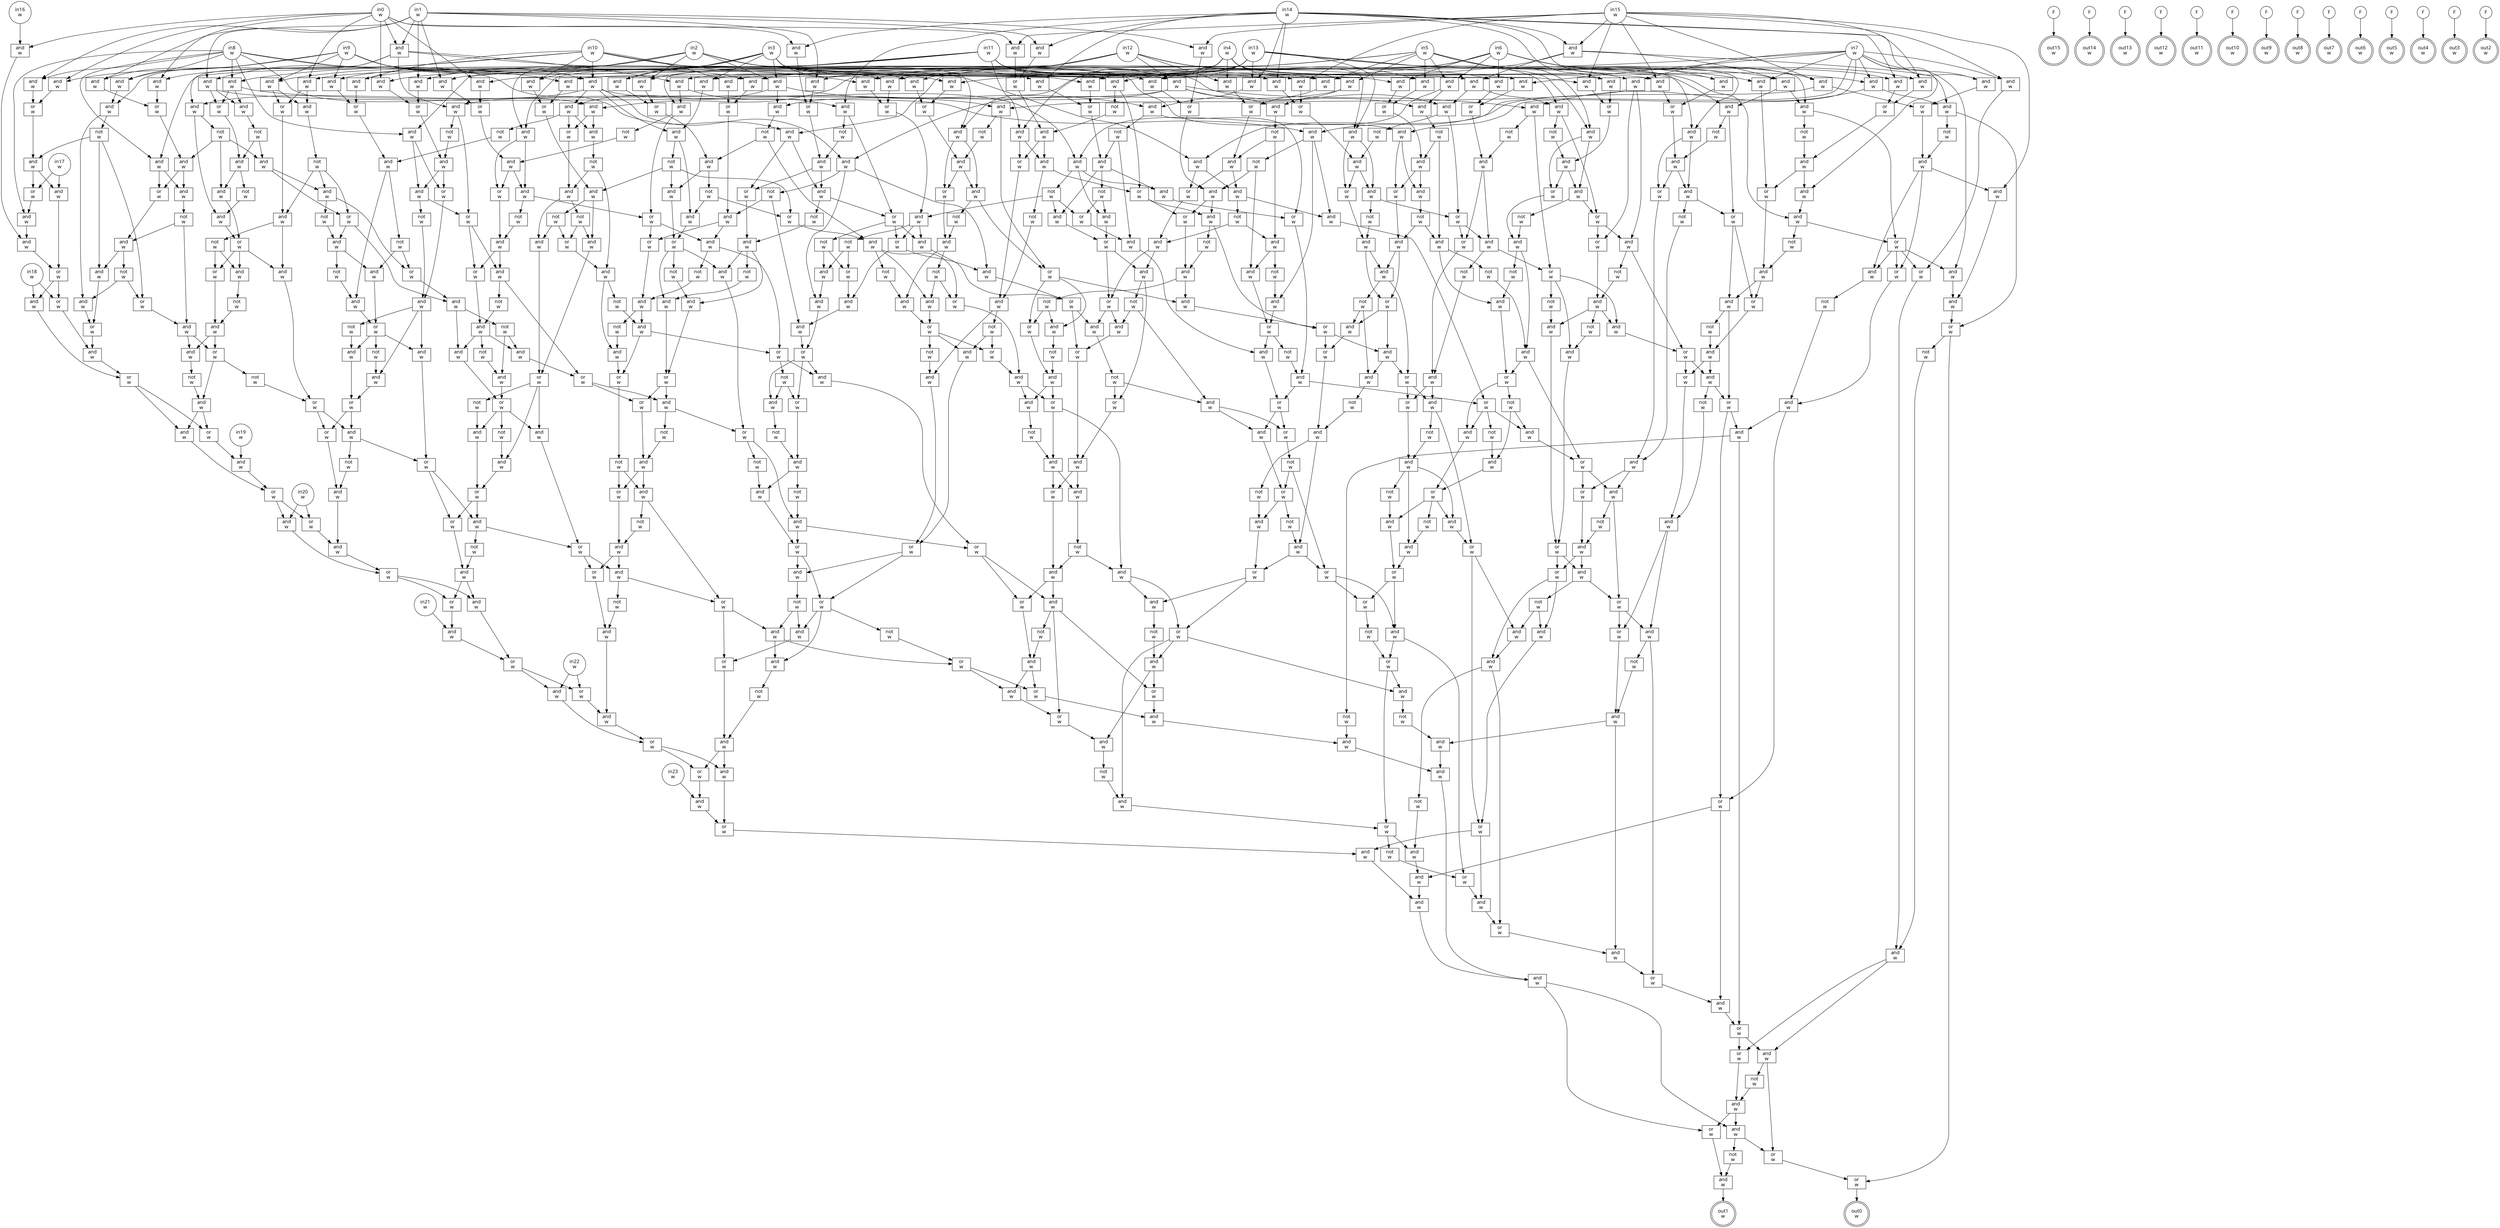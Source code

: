 digraph circuit{
	node [style = filled, fillcolor = white,shape=rect, fontname=geneva]
	g0 [label="in0\nw",shape=circle,fillcolor=white]
	g1 [label="in1\nw",shape=circle,fillcolor=white]
	g2 [label="in2\nw",shape=circle,fillcolor=white]
	g3 [label="in3\nw",shape=circle,fillcolor=white]
	g4 [label="in4\nw",shape=circle,fillcolor=white]
	g5 [label="in5\nw",shape=circle,fillcolor=white]
	g6 [label="in6\nw",shape=circle,fillcolor=white]
	g7 [label="in7\nw",shape=circle,fillcolor=white]
	g8 [label="in8\nw",shape=circle,fillcolor=white]
	g9 [label="in9\nw",shape=circle,fillcolor=white]
	g10 [label="in10\nw",shape=circle,fillcolor=white]
	g11 [label="in11\nw",shape=circle,fillcolor=white]
	g12 [label="in12\nw",shape=circle,fillcolor=white]
	g13 [label="in13\nw",shape=circle,fillcolor=white]
	g14 [label="in14\nw",shape=circle,fillcolor=white]
	g15 [label="in15\nw",shape=circle,fillcolor=white]
	g16 [label="in16\nw",shape=circle,fillcolor=white]
	g17 [label="in17\nw",shape=circle,fillcolor=white]
	g18 [label="in18\nw",shape=circle,fillcolor=white]
	g19 [label="in19\nw",shape=circle,fillcolor=white]
	g20 [label="in20\nw",shape=circle,fillcolor=white]
	g21 [label="in21\nw",shape=circle,fillcolor=white]
	g22 [label="in22\nw",shape=circle,fillcolor=white]
	g23 [label="in23\nw",shape=circle,fillcolor=white]
	g24 [label="F",shape=circle,fillcolor=white]
	g25 [label="F",shape=circle,fillcolor=white]
	g26 [label="F",shape=circle,fillcolor=white]
	g27 [label="F",shape=circle,fillcolor=white]
	g28 [label="F",shape=circle,fillcolor=white]
	g29 [label="F",shape=circle,fillcolor=white]
	g30 [label="F",shape=circle,fillcolor=white]
	g31 [label="F",shape=circle,fillcolor=white]
	g32 [label="F",shape=circle,fillcolor=white]
	g33 [label="F",shape=circle,fillcolor=white]
	g34 [label="F",shape=circle,fillcolor=white]
	g35 [label="F",shape=circle,fillcolor=white]
	g36 [label="F",shape=circle,fillcolor=white]
	g37 [label="F",shape=circle,fillcolor=white]
	g38 [label="and\nw",fillcolor=white]
	g39 [label="and\nw",fillcolor=white]
	g40 [label="and\nw",fillcolor=white]
	g41 [label="and\nw",fillcolor=white]
	g42 [label="and\nw",fillcolor=white]
	g43 [label="and\nw",fillcolor=white]
	g44 [label="and\nw",fillcolor=white]
	g45 [label="and\nw",fillcolor=white]
	g46 [label="and\nw",fillcolor=white]
	g47 [label="and\nw",fillcolor=white]
	g48 [label="and\nw",fillcolor=white]
	g49 [label="and\nw",fillcolor=white]
	g50 [label="and\nw",fillcolor=white]
	g51 [label="and\nw",fillcolor=white]
	g52 [label="and\nw",fillcolor=white]
	g53 [label="not\nw",fillcolor=white]
	g54 [label="and\nw",fillcolor=white]
	g55 [label="not\nw",fillcolor=white]
	g56 [label="and\nw",fillcolor=white]
	g57 [label="or\nw",fillcolor=white]
	g58 [label="and\nw",fillcolor=white]
	g59 [label="and\nw",fillcolor=white]
	g60 [label="and\nw",fillcolor=white]
	g61 [label="and\nw",fillcolor=white]
	g62 [label="and\nw",fillcolor=white]
	g63 [label="or\nw",fillcolor=white]
	g64 [label="and\nw",fillcolor=white]
	g65 [label="and\nw",fillcolor=white]
	g66 [label="and\nw",fillcolor=white]
	g67 [label="and\nw",fillcolor=white]
	g68 [label="and\nw",fillcolor=white]
	g69 [label="and\nw",fillcolor=white]
	g70 [label="and\nw",fillcolor=white]
	g71 [label="or\nw",fillcolor=white]
	g72 [label="and\nw",fillcolor=white]
	g73 [label="and\nw",fillcolor=white]
	g74 [label="not\nw",fillcolor=white]
	g75 [label="and\nw",fillcolor=white]
	g76 [label="and\nw",fillcolor=white]
	g77 [label="and\nw",fillcolor=white]
	g78 [label="or\nw",fillcolor=white]
	g79 [label="and\nw",fillcolor=white]
	g80 [label="not\nw",fillcolor=white]
	g81 [label="or\nw",fillcolor=white]
	g82 [label="and\nw",fillcolor=white]
	g83 [label="or\nw",fillcolor=white]
	g84 [label="and\nw",fillcolor=white]
	g85 [label="and\nw",fillcolor=white]
	g86 [label="or\nw",fillcolor=white]
	g87 [label="not\nw",fillcolor=white]
	g88 [label="and\nw",fillcolor=white]
	g89 [label="not\nw",fillcolor=white]
	g90 [label="or\nw",fillcolor=white]
	g91 [label="and\nw",fillcolor=white]
	g92 [label="and\nw",fillcolor=white]
	g93 [label="and\nw",fillcolor=white]
	g94 [label="and\nw",fillcolor=white]
	g95 [label="not\nw",fillcolor=white]
	g96 [label="and\nw",fillcolor=white]
	g97 [label="not\nw",fillcolor=white]
	g98 [label="and\nw",fillcolor=white]
	g99 [label="or\nw",fillcolor=white]
	g100 [label="and\nw",fillcolor=white]
	g101 [label="and\nw",fillcolor=white]
	g102 [label="not\nw",fillcolor=white]
	g103 [label="and\nw",fillcolor=white]
	g104 [label="not\nw",fillcolor=white]
	g105 [label="or\nw",fillcolor=white]
	g106 [label="and\nw",fillcolor=white]
	g107 [label="and\nw",fillcolor=white]
	g108 [label="and\nw",fillcolor=white]
	g109 [label="or\nw",fillcolor=white]
	g110 [label="and\nw",fillcolor=white]
	g111 [label="not\nw",fillcolor=white]
	g112 [label="and\nw",fillcolor=white]
	g113 [label="and\nw",fillcolor=white]
	g114 [label="and\nw",fillcolor=white]
	g115 [label="and\nw",fillcolor=white]
	g116 [label="and\nw",fillcolor=white]
	g117 [label="not\nw",fillcolor=white]
	g118 [label="and\nw",fillcolor=white]
	g119 [label="or\nw",fillcolor=white]
	g120 [label="and\nw",fillcolor=white]
	g121 [label="and\nw",fillcolor=white]
	g122 [label="or\nw",fillcolor=white]
	g123 [label="and\nw",fillcolor=white]
	g124 [label="not\nw",fillcolor=white]
	g125 [label="or\nw",fillcolor=white]
	g126 [label="and\nw",fillcolor=white]
	g127 [label="not\nw",fillcolor=white]
	g128 [label="or\nw",fillcolor=white]
	g129 [label="and\nw",fillcolor=white]
	g130 [label="and\nw",fillcolor=white]
	g131 [label="or\nw",fillcolor=white]
	g132 [label="and\nw",fillcolor=white]
	g133 [label="and\nw",fillcolor=white]
	g134 [label="not\nw",fillcolor=white]
	g135 [label="and\nw",fillcolor=white]
	g136 [label="and\nw",fillcolor=white]
	g137 [label="not\nw",fillcolor=white]
	g138 [label="or\nw",fillcolor=white]
	g139 [label="and\nw",fillcolor=white]
	g140 [label="and\nw",fillcolor=white]
	g141 [label="not\nw",fillcolor=white]
	g142 [label="and\nw",fillcolor=white]
	g143 [label="not\nw",fillcolor=white]
	g144 [label="and\nw",fillcolor=white]
	g145 [label="and\nw",fillcolor=white]
	g146 [label="or\nw",fillcolor=white]
	g147 [label="and\nw",fillcolor=white]
	g148 [label="and\nw",fillcolor=white]
	g149 [label="and\nw",fillcolor=white]
	g150 [label="and\nw",fillcolor=white]
	g151 [label="and\nw",fillcolor=white]
	g152 [label="not\nw",fillcolor=white]
	g153 [label="and\nw",fillcolor=white]
	g154 [label="or\nw",fillcolor=white]
	g155 [label="and\nw",fillcolor=white]
	g156 [label="and\nw",fillcolor=white]
	g157 [label="or\nw",fillcolor=white]
	g158 [label="and\nw",fillcolor=white]
	g159 [label="not\nw",fillcolor=white]
	g160 [label="or\nw",fillcolor=white]
	g161 [label="and\nw",fillcolor=white]
	g162 [label="not\nw",fillcolor=white]
	g163 [label="not\nw",fillcolor=white]
	g164 [label="or\nw",fillcolor=white]
	g165 [label="and\nw",fillcolor=white]
	g166 [label="and\nw",fillcolor=white]
	g167 [label="not\nw",fillcolor=white]
	g168 [label="and\nw",fillcolor=white]
	g169 [label="or\nw",fillcolor=white]
	g170 [label="not\nw",fillcolor=white]
	g171 [label="and\nw",fillcolor=white]
	g172 [label="and\nw",fillcolor=white]
	g173 [label="and\nw",fillcolor=white]
	g174 [label="or\nw",fillcolor=white]
	g175 [label="and\nw",fillcolor=white]
	g176 [label="and\nw",fillcolor=white]
	g177 [label="not\nw",fillcolor=white]
	g178 [label="and\nw",fillcolor=white]
	g179 [label="and\nw",fillcolor=white]
	g180 [label="and\nw",fillcolor=white]
	g181 [label="and\nw",fillcolor=white]
	g182 [label="not\nw",fillcolor=white]
	g183 [label="and\nw",fillcolor=white]
	g184 [label="or\nw",fillcolor=white]
	g185 [label="and\nw",fillcolor=white]
	g186 [label="not\nw",fillcolor=white]
	g187 [label="and\nw",fillcolor=white]
	g188 [label="and\nw",fillcolor=white]
	g189 [label="not\nw",fillcolor=white]
	g190 [label="and\nw",fillcolor=white]
	g191 [label="or\nw",fillcolor=white]
	g192 [label="and\nw",fillcolor=white]
	g193 [label="and\nw",fillcolor=white]
	g194 [label="or\nw",fillcolor=white]
	g195 [label="and\nw",fillcolor=white]
	g196 [label="or\nw",fillcolor=white]
	g197 [label="and\nw",fillcolor=white]
	g198 [label="or\nw",fillcolor=white]
	g199 [label="and\nw",fillcolor=white]
	g200 [label="or\nw",fillcolor=white]
	g201 [label="and\nw",fillcolor=white]
	g202 [label="not\nw",fillcolor=white]
	g203 [label="or\nw",fillcolor=white]
	g204 [label="not\nw",fillcolor=white]
	g205 [label="or\nw",fillcolor=white]
	g206 [label="and\nw",fillcolor=white]
	g207 [label="and\nw",fillcolor=white]
	g208 [label="not\nw",fillcolor=white]
	g209 [label="and\nw",fillcolor=white]
	g210 [label="or\nw",fillcolor=white]
	g211 [label="not\nw",fillcolor=white]
	g212 [label="or\nw",fillcolor=white]
	g213 [label="and\nw",fillcolor=white]
	g214 [label="not\nw",fillcolor=white]
	g215 [label="or\nw",fillcolor=white]
	g216 [label="and\nw",fillcolor=white]
	g217 [label="or\nw",fillcolor=white]
	g218 [label="and\nw",fillcolor=white]
	g219 [label="not\nw",fillcolor=white]
	g220 [label="and\nw",fillcolor=white]
	g221 [label="and\nw",fillcolor=white]
	g222 [label="or\nw",fillcolor=white]
	g223 [label="and\nw",fillcolor=white]
	g224 [label="and\nw",fillcolor=white]
	g225 [label="not\nw",fillcolor=white]
	g226 [label="and\nw",fillcolor=white]
	g227 [label="and\nw",fillcolor=white]
	g228 [label="or\nw",fillcolor=white]
	g229 [label="and\nw",fillcolor=white]
	g230 [label="not\nw",fillcolor=white]
	g231 [label="and\nw",fillcolor=white]
	g232 [label="or\nw",fillcolor=white]
	g233 [label="and\nw",fillcolor=white]
	g234 [label="not\nw",fillcolor=white]
	g235 [label="or\nw",fillcolor=white]
	g236 [label="and\nw",fillcolor=white]
	g237 [label="or\nw",fillcolor=white]
	g238 [label="and\nw",fillcolor=white]
	g239 [label="and\nw",fillcolor=white]
	g240 [label="not\nw",fillcolor=white]
	g241 [label="and\nw",fillcolor=white]
	g242 [label="and\nw",fillcolor=white]
	g243 [label="not\nw",fillcolor=white]
	g244 [label="or\nw",fillcolor=white]
	g245 [label="and\nw",fillcolor=white]
	g246 [label="and\nw",fillcolor=white]
	g247 [label="not\nw",fillcolor=white]
	g248 [label="or\nw",fillcolor=white]
	g249 [label="and\nw",fillcolor=white]
	g250 [label="not\nw",fillcolor=white]
	g251 [label="and\nw",fillcolor=white]
	g252 [label="or\nw",fillcolor=white]
	g253 [label="not\nw",fillcolor=white]
	g254 [label="not\nw",fillcolor=white]
	g255 [label="and\nw",fillcolor=white]
	g256 [label="and\nw",fillcolor=white]
	g257 [label="or\nw",fillcolor=white]
	g258 [label="not\nw",fillcolor=white]
	g259 [label="or\nw",fillcolor=white]
	g260 [label="and\nw",fillcolor=white]
	g261 [label="not\nw",fillcolor=white]
	g262 [label="and\nw",fillcolor=white]
	g263 [label="or\nw",fillcolor=white]
	g264 [label="and\nw",fillcolor=white]
	g265 [label="and\nw",fillcolor=white]
	g266 [label="not\nw",fillcolor=white]
	g267 [label="or\nw",fillcolor=white]
	g268 [label="and\nw",fillcolor=white]
	g269 [label="and\nw",fillcolor=white]
	g270 [label="or\nw",fillcolor=white]
	g271 [label="not\nw",fillcolor=white]
	g272 [label="and\nw",fillcolor=white]
	g273 [label="or\nw",fillcolor=white]
	g274 [label="not\nw",fillcolor=white]
	g275 [label="and\nw",fillcolor=white]
	g276 [label="or\nw",fillcolor=white]
	g277 [label="not\nw",fillcolor=white]
	g278 [label="and\nw",fillcolor=white]
	g279 [label="and\nw",fillcolor=white]
	g280 [label="or\nw",fillcolor=white]
	g281 [label="and\nw",fillcolor=white]
	g282 [label="not\nw",fillcolor=white]
	g283 [label="and\nw",fillcolor=white]
	g284 [label="and\nw",fillcolor=white]
	g285 [label="and\nw",fillcolor=white]
	g286 [label="and\nw",fillcolor=white]
	g287 [label="and\nw",fillcolor=white]
	g288 [label="and\nw",fillcolor=white]
	g289 [label="not\nw",fillcolor=white]
	g290 [label="and\nw",fillcolor=white]
	g291 [label="or\nw",fillcolor=white]
	g292 [label="and\nw",fillcolor=white]
	g293 [label="not\nw",fillcolor=white]
	g294 [label="and\nw",fillcolor=white]
	g295 [label="or\nw",fillcolor=white]
	g296 [label="and\nw",fillcolor=white]
	g297 [label="or\nw",fillcolor=white]
	g298 [label="or\nw",fillcolor=white]
	g299 [label="and\nw",fillcolor=white]
	g300 [label="not\nw",fillcolor=white]
	g301 [label="and\nw",fillcolor=white]
	g302 [label="and\nw",fillcolor=white]
	g303 [label="or\nw",fillcolor=white]
	g304 [label="and\nw",fillcolor=white]
	g305 [label="not\nw",fillcolor=white]
	g306 [label="or\nw",fillcolor=white]
	g307 [label="and\nw",fillcolor=white]
	g308 [label="not\nw",fillcolor=white]
	g309 [label="or\nw",fillcolor=white]
	g310 [label="and\nw",fillcolor=white]
	g311 [label="and\nw",fillcolor=white]
	g312 [label="not\nw",fillcolor=white]
	g313 [label="and\nw",fillcolor=white]
	g314 [label="or\nw",fillcolor=white]
	g315 [label="not\nw",fillcolor=white]
	g316 [label="or\nw",fillcolor=white]
	g317 [label="and\nw",fillcolor=white]
	g318 [label="not\nw",fillcolor=white]
	g319 [label="or\nw",fillcolor=white]
	g320 [label="and\nw",fillcolor=white]
	g321 [label="not\nw",fillcolor=white]
	g322 [label="and\nw",fillcolor=white]
	g323 [label="and\nw",fillcolor=white]
	g324 [label="and\nw",fillcolor=white]
	g325 [label="or\nw",fillcolor=white]
	g326 [label="and\nw",fillcolor=white]
	g327 [label="and\nw",fillcolor=white]
	g328 [label="and\nw",fillcolor=white]
	g329 [label="and\nw",fillcolor=white]
	g330 [label="and\nw",fillcolor=white]
	g331 [label="and\nw",fillcolor=white]
	g332 [label="and\nw",fillcolor=white]
	g333 [label="and\nw",fillcolor=white]
	g334 [label="not\nw",fillcolor=white]
	g335 [label="and\nw",fillcolor=white]
	g336 [label="not\nw",fillcolor=white]
	g337 [label="and\nw",fillcolor=white]
	g338 [label="not\nw",fillcolor=white]
	g339 [label="and\nw",fillcolor=white]
	g340 [label="not\nw",fillcolor=white]
	g341 [label="and\nw",fillcolor=white]
	g342 [label="and\nw",fillcolor=white]
	g343 [label="not\nw",fillcolor=white]
	g344 [label="and\nw",fillcolor=white]
	g345 [label="and\nw",fillcolor=white]
	g346 [label="or\nw",fillcolor=white]
	g347 [label="and\nw",fillcolor=white]
	g348 [label="not\nw",fillcolor=white]
	g349 [label="and\nw",fillcolor=white]
	g350 [label="or\nw",fillcolor=white]
	g351 [label="and\nw",fillcolor=white]
	g352 [label="and\nw",fillcolor=white]
	g353 [label="or\nw",fillcolor=white]
	g354 [label="or\nw",fillcolor=white]
	g355 [label="and\nw",fillcolor=white]
	g356 [label="and\nw",fillcolor=white]
	g357 [label="or\nw",fillcolor=white]
	g358 [label="and\nw",fillcolor=white]
	g359 [label="not\nw",fillcolor=white]
	g360 [label="or\nw",fillcolor=white]
	g361 [label="and\nw",fillcolor=white]
	g362 [label="or\nw",fillcolor=white]
	g363 [label="not\nw",fillcolor=white]
	g364 [label="and\nw",fillcolor=white]
	g365 [label="or\nw",fillcolor=white]
	g366 [label="not\nw",fillcolor=white]
	g367 [label="or\nw",fillcolor=white]
	g368 [label="and\nw",fillcolor=white]
	g369 [label="not\nw",fillcolor=white]
	g370 [label="and\nw",fillcolor=white]
	g371 [label="and\nw",fillcolor=white]
	g372 [label="or\nw",fillcolor=white]
	g373 [label="and\nw",fillcolor=white]
	g374 [label="and\nw",fillcolor=white]
	g375 [label="or\nw",fillcolor=white]
	g376 [label="not\nw",fillcolor=white]
	g377 [label="or\nw",fillcolor=white]
	g378 [label="and\nw",fillcolor=white]
	g379 [label="and\nw",fillcolor=white]
	g380 [label="and\nw",fillcolor=white]
	g381 [label="not\nw",fillcolor=white]
	g382 [label="and\nw",fillcolor=white]
	g383 [label="or\nw",fillcolor=white]
	g384 [label="and\nw",fillcolor=white]
	g385 [label="or\nw",fillcolor=white]
	g386 [label="and\nw",fillcolor=white]
	g387 [label="and\nw",fillcolor=white]
	g388 [label="or\nw",fillcolor=white]
	g389 [label="and\nw",fillcolor=white]
	g390 [label="not\nw",fillcolor=white]
	g391 [label="or\nw",fillcolor=white]
	g392 [label="and\nw",fillcolor=white]
	g393 [label="and\nw",fillcolor=white]
	g394 [label="or\nw",fillcolor=white]
	g395 [label="and\nw",fillcolor=white]
	g396 [label="and\nw",fillcolor=white]
	g397 [label="not\nw",fillcolor=white]
	g398 [label="or\nw",fillcolor=white]
	g399 [label="and\nw",fillcolor=white]
	g400 [label="not\nw",fillcolor=white]
	g401 [label="or\nw",fillcolor=white]
	g402 [label="and\nw",fillcolor=white]
	g403 [label="and\nw",fillcolor=white]
	g404 [label="and\nw",fillcolor=white]
	g405 [label="or\nw",fillcolor=white]
	g406 [label="or\nw",fillcolor=white]
	g407 [label="and\nw",fillcolor=white]
	g408 [label="and\nw",fillcolor=white]
	g409 [label="not\nw",fillcolor=white]
	g410 [label="not\nw",fillcolor=white]
	g411 [label="and\nw",fillcolor=white]
	g412 [label="or\nw",fillcolor=white]
	g413 [label="or\nw",fillcolor=white]
	g414 [label="and\nw",fillcolor=white]
	g415 [label="and\nw",fillcolor=white]
	g416 [label="or\nw",fillcolor=white]
	g417 [label="or\nw",fillcolor=white]
	g418 [label="not\nw",fillcolor=white]
	g419 [label="and\nw",fillcolor=white]
	g420 [label="or\nw",fillcolor=white]
	g421 [label="not\nw",fillcolor=white]
	g422 [label="and\nw",fillcolor=white]
	g423 [label="or\nw",fillcolor=white]
	g424 [label="not\nw",fillcolor=white]
	g425 [label="or\nw",fillcolor=white]
	g426 [label="and\nw",fillcolor=white]
	g427 [label="not\nw",fillcolor=white]
	g428 [label="and\nw",fillcolor=white]
	g429 [label="not\nw",fillcolor=white]
	g430 [label="or\nw",fillcolor=white]
	g431 [label="and\nw",fillcolor=white]
	g432 [label="and\nw",fillcolor=white]
	g433 [label="not\nw",fillcolor=white]
	g434 [label="or\nw",fillcolor=white]
	g435 [label="and\nw",fillcolor=white]
	g436 [label="or\nw",fillcolor=white]
	g437 [label="and\nw",fillcolor=white]
	g438 [label="not\nw",fillcolor=white]
	g439 [label="and\nw",fillcolor=white]
	g440 [label="and\nw",fillcolor=white]
	g441 [label="not\nw",fillcolor=white]
	g442 [label="and\nw",fillcolor=white]
	g443 [label="or\nw",fillcolor=white]
	g444 [label="and\nw",fillcolor=white]
	g445 [label="not\nw",fillcolor=white]
	g446 [label="and\nw",fillcolor=white]
	g447 [label="and\nw",fillcolor=white]
	g448 [label="not\nw",fillcolor=white]
	g449 [label="and\nw",fillcolor=white]
	g450 [label="or\nw",fillcolor=white]
	g451 [label="and\nw",fillcolor=white]
	g452 [label="and\nw",fillcolor=white]
	g453 [label="or\nw",fillcolor=white]
	g454 [label="and\nw",fillcolor=white]
	g455 [label="or\nw",fillcolor=white]
	g456 [label="and\nw",fillcolor=white]
	g457 [label="and\nw",fillcolor=white]
	g458 [label="or\nw",fillcolor=white]
	g459 [label="and\nw",fillcolor=white]
	g460 [label="not\nw",fillcolor=white]
	g461 [label="or\nw",fillcolor=white]
	g462 [label="and\nw",fillcolor=white]
	g463 [label="and\nw",fillcolor=white]
	g464 [label="or\nw",fillcolor=white]
	g465 [label="and\nw",fillcolor=white]
	g466 [label="not\nw",fillcolor=white]
	g467 [label="or\nw",fillcolor=white]
	g468 [label="and\nw",fillcolor=white]
	g469 [label="not\nw",fillcolor=white]
	g470 [label="and\nw",fillcolor=white]
	g471 [label="not\nw",fillcolor=white]
	g472 [label="not\nw",fillcolor=white]
	g473 [label="and\nw",fillcolor=white]
	g474 [label="or\nw",fillcolor=white]
	g475 [label="not\nw",fillcolor=white]
	g476 [label="not\nw",fillcolor=white]
	g477 [label="or\nw",fillcolor=white]
	g478 [label="and\nw",fillcolor=white]
	g479 [label="and\nw",fillcolor=white]
	g480 [label="or\nw",fillcolor=white]
	g481 [label="and\nw",fillcolor=white]
	g482 [label="and\nw",fillcolor=white]
	g483 [label="or\nw",fillcolor=white]
	g484 [label="and\nw",fillcolor=white]
	g485 [label="not\nw",fillcolor=white]
	g486 [label="or\nw",fillcolor=white]
	g487 [label="and\nw",fillcolor=white]
	g488 [label="not\nw",fillcolor=white]
	g489 [label="not\nw",fillcolor=white]
	g490 [label="or\nw",fillcolor=white]
	g491 [label="and\nw",fillcolor=white]
	g492 [label="not\nw",fillcolor=white]
	g493 [label="and\nw",fillcolor=white]
	g494 [label="and\nw",fillcolor=white]
	g495 [label="not\nw",fillcolor=white]
	g496 [label="and\nw",fillcolor=white]
	g497 [label="or\nw",fillcolor=white]
	g498 [label="not\nw",fillcolor=white]
	g499 [label="or\nw",fillcolor=white]
	g500 [label="and\nw",fillcolor=white]
	g501 [label="and\nw",fillcolor=white]
	g502 [label="not\nw",fillcolor=white]
	g503 [label="and\nw",fillcolor=white]
	g504 [label="or\nw",fillcolor=white]
	g505 [label="and\nw",fillcolor=white]
	g506 [label="or\nw",fillcolor=white]
	g507 [label="and\nw",fillcolor=white]
	g508 [label="or\nw",fillcolor=white]
	g509 [label="and\nw",fillcolor=white]
	g510 [label="or\nw",fillcolor=white]
	g511 [label="not\nw",fillcolor=white]
	g512 [label="or\nw",fillcolor=white]
	g513 [label="and\nw",fillcolor=white]
	g514 [label="not\nw",fillcolor=white]
	g515 [label="and\nw",fillcolor=white]
	g516 [label="or\nw",fillcolor=white]
	g517 [label="or\nw",fillcolor=white]
	g518 [label="not\nw",fillcolor=white]
	g519 [label="and\nw",fillcolor=white]
	g520 [label="not\nw",fillcolor=white]
	g521 [label="and\nw",fillcolor=white]
	g522 [label="not\nw",fillcolor=white]
	g523 [label="or\nw",fillcolor=white]
	g524 [label="and\nw",fillcolor=white]
	g525 [label="and\nw",fillcolor=white]
	g526 [label="not\nw",fillcolor=white]
	g527 [label="or\nw",fillcolor=white]
	g528 [label="and\nw",fillcolor=white]
	g529 [label="and\nw",fillcolor=white]
	g530 [label="or\nw",fillcolor=white]
	g531 [label="and\nw",fillcolor=white]
	g532 [label="and\nw",fillcolor=white]
	g533 [label="not\nw",fillcolor=white]
	g534 [label="and\nw",fillcolor=white]
	g535 [label="or\nw",fillcolor=white]
	g536 [label="and\nw",fillcolor=white]
	g537 [label="and\nw",fillcolor=white]
	g538 [label="not\nw",fillcolor=white]
	g539 [label="and\nw",fillcolor=white]
	g540 [label="or\nw",fillcolor=white]
	g541 [label="and\nw",fillcolor=white]
	g542 [label="and\nw",fillcolor=white]
	g543 [label="not\nw",fillcolor=white]
	g544 [label="and\nw",fillcolor=white]
	g545 [label="or\nw",fillcolor=white]
	g546 [label="or\nw",fillcolor=white]
	g547 [label="and\nw",fillcolor=white]
	g548 [label="and\nw",fillcolor=white]
	g549 [label="not\nw",fillcolor=white]
	g550 [label="or\nw",fillcolor=white]
	g551 [label="and\nw",fillcolor=white]
	g552 [label="not\nw",fillcolor=white]
	g553 [label="and\nw",fillcolor=white]
	g554 [label="and\nw",fillcolor=white]
	g555 [label="or\nw",fillcolor=white]
	g556 [label="and\nw",fillcolor=white]
	g557 [label="and\nw",fillcolor=white]
	g558 [label="not\nw",fillcolor=white]
	g559 [label="or\nw",fillcolor=white]
	g560 [label="and\nw",fillcolor=white]
	g561 [label="and\nw",fillcolor=white]
	g562 [label="not\nw",fillcolor=white]
	g563 [label="or\nw",fillcolor=white]
	g564 [label="and\nw",fillcolor=white]
	g565 [label="or\nw",fillcolor=white]
	g566 [label="not\nw",fillcolor=white]
	g567 [label="or\nw",fillcolor=white]
	g568 [label="and\nw",fillcolor=white]
	g569 [label="or\nw",fillcolor=white]
	g570 [label="and\nw",fillcolor=white]
	g571 [label="or\nw",fillcolor=white]
	g572 [label="and\nw",fillcolor=white]
	g573 [label="or\nw",fillcolor=white]
	g574 [label="and\nw",fillcolor=white]
	g575 [label="or\nw",fillcolor=white]
	g576 [label="or\nw",fillcolor=white]
	g577 [label="and\nw",fillcolor=white]
	g578 [label="and\nw",fillcolor=white]
	g579 [label="and\nw",fillcolor=white]
	g580 [label="and\nw",fillcolor=white]
	g581 [label="or\nw",fillcolor=white]
	g582 [label="and\nw",fillcolor=white]
	g583 [label="not\nw",fillcolor=white]
	g584 [label="and\nw",fillcolor=white]
	g585 [label="or\nw",fillcolor=white]
	g586 [label="and\nw",fillcolor=white]
	g587 [label="and\nw",fillcolor=white]
	g588 [label="not\nw",fillcolor=white]
	g589 [label="or\nw",fillcolor=white]
	g590 [label="and\nw",fillcolor=white]
	g591 [label="or\nw",fillcolor=white]
	g592 [label="and\nw",fillcolor=white]
	g593 [label="or\nw",fillcolor=white]
	g594 [label="and\nw",fillcolor=white]
	g595 [label="or\nw",fillcolor=white]
	g596 [label="and\nw",fillcolor=white]
	g597 [label="not\nw",fillcolor=white]
	g598 [label="or\nw",fillcolor=white]
	g599 [label="and\nw",fillcolor=white]
	g600 [label="and\nw",fillcolor=white]
	g601 [label="not\nw",fillcolor=white]
	g602 [label="or\nw",fillcolor=white]
	g603 [label="and\nw",fillcolor=white]
	g604 [label="not\nw",fillcolor=white]
	g605 [label="or\nw",fillcolor=white]
	g606 [label="and\nw",fillcolor=white]
	g607 [label="not\nw",fillcolor=white]
	g608 [label="or\nw",fillcolor=white]
	g609 [label="and\nw",fillcolor=white]
	g610 [label="not\nw",fillcolor=white]
	g611 [label="or\nw",fillcolor=white]
	g612 [label="and\nw",fillcolor=white]
	g613 [label="and\nw",fillcolor=white]
	g614 [label="not\nw",fillcolor=white]
	g615 [label="and\nw",fillcolor=white]
	g616 [label="and\nw",fillcolor=white]
	g617 [label="or\nw",fillcolor=white]
	g618 [label="and\nw",fillcolor=white]
	g619 [label="and\nw",fillcolor=white]
	g620 [label="or\nw",fillcolor=white]
	g621 [label="and\nw",fillcolor=white]
	g622 [label="or\nw",fillcolor=white]
	g623 [label="and\nw",fillcolor=white]
	g624 [label="and\nw",fillcolor=white]
	g625 [label="and\nw",fillcolor=white]
	g626 [label="or\nw",fillcolor=white]
	g627 [label="or\nw",fillcolor=white]
	g628 [label="and\nw",fillcolor=white]
	g629 [label="and\nw",fillcolor=white]
	g630 [label="or\nw",fillcolor=white]
	g631 [label="or\nw",fillcolor=white]
	g632 [label="and\nw",fillcolor=white]
	g633 [label="and\nw",fillcolor=white]
	g634 [label="or\nw",fillcolor=white]
	g635 [label="or\nw",fillcolor=white]
	g636 [label="and\nw",fillcolor=white]
	g637 [label="and\nw",fillcolor=white]
	g638 [label="or\nw",fillcolor=white]
	g639 [label="or\nw",fillcolor=white]
	g640 [label="and\nw",fillcolor=white]
	g641 [label="and\nw",fillcolor=white]
	g642 [label="or\nw",fillcolor=white]
	g643 [label="or\nw",fillcolor=white]
	g644 [label="and\nw",fillcolor=white]
	g645 [label="and\nw",fillcolor=white]
	g646 [label="or\nw",fillcolor=white]
	g647 [label="or\nw",fillcolor=white]
	g648 [label="and\nw",fillcolor=white]
	g649 [label="and\nw",fillcolor=white]
	g650 [label="or\nw",fillcolor=white]
	g651 [label="and\nw",fillcolor=white]
	g652 [label="and\nw",fillcolor=white]
	g653 [label="and\nw",fillcolor=white]
	g654 [label="or\nw",fillcolor=white]
	g655 [label="and\nw",fillcolor=white]
	g656 [label="or\nw",fillcolor=white]
	g657 [label="or\nw",fillcolor=white]
	g658 [label="not\nw",fillcolor=white]
	g659 [label="and\nw",fillcolor=white]
	g660 [label="out0\nw",shape=doublecircle,fillcolor=white]
	g661 [label="out1\nw",shape=doublecircle,fillcolor=white]
	g662 [label="out2\nw",shape=doublecircle,fillcolor=white]
	g663 [label="out3\nw",shape=doublecircle,fillcolor=white]
	g664 [label="out4\nw",shape=doublecircle,fillcolor=white]
	g665 [label="out5\nw",shape=doublecircle,fillcolor=white]
	g666 [label="out6\nw",shape=doublecircle,fillcolor=white]
	g667 [label="out7\nw",shape=doublecircle,fillcolor=white]
	g668 [label="out8\nw",shape=doublecircle,fillcolor=white]
	g669 [label="out9\nw",shape=doublecircle,fillcolor=white]
	g670 [label="out10\nw",shape=doublecircle,fillcolor=white]
	g671 [label="out11\nw",shape=doublecircle,fillcolor=white]
	g672 [label="out12\nw",shape=doublecircle,fillcolor=white]
	g673 [label="out13\nw",shape=doublecircle,fillcolor=white]
	g674 [label="out14\nw",shape=doublecircle,fillcolor=white]
	g675 [label="out15\nw",shape=doublecircle,fillcolor=white]
	edge [fontname=Geneva,fontcolor=forestgreen]
	g0->g331
	g0->g349
	g0->g384
	g0->g454
	g0->g479
	g0->g493
	g0->g554
	g0->g618
	g0->g619
	g1->g285
	g1->g322
	g1->g323
	g1->g324
	g1->g327
	g1->g328
	g1->g329
	g1->g330
	g1->g331
	g2->g188
	g2->g190
	g2->g221
	g2->g223
	g2->g255
	g2->g262
	g2->g278
	g2->g279
	g2->g283
	g2->g284
	g3->g150
	g3->g153
	g3->g171
	g3->g172
	g3->g173
	g3->g175
	g3->g179
	g3->g180
	g3->g183
	g3->g187
	g3->g223
	g4->g114
	g4->g115
	g4->g116
	g4->g118
	g4->g130
	g4->g132
	g4->g144
	g4->g145
	g4->g148
	g4->g149
	g4->g151
	g4->g180
	g5->g69
	g5->g70
	g5->g72
	g5->g92
	g5->g93
	g5->g98
	g5->g107
	g5->g108
	g5->g112
	g5->g113
	g5->g132
	g6->g51
	g6->g56
	g6->g59
	g6->g60
	g6->g61
	g6->g62
	g6->g66
	g6->g67
	g6->g68
	g6->g73
	g6->g93
	g7->g43
	g7->g44
	g7->g45
	g7->g46
	g7->g47
	g7->g48
	g7->g49
	g7->g50
	g7->g51
	g7->g76
	g7->g84
	g8->g42
	g8->g48
	g8->g67
	g8->g113
	g8->g149
	g8->g175
	g8->g284
	g8->g330
	g8->g623
	g9->g41
	g9->g42
	g9->g47
	g9->g66
	g9->g112
	g9->g148
	g9->g187
	g9->g283
	g9->g329
	g9->g619
	g10->g41
	g10->g46
	g10->g68
	g10->g108
	g10->g145
	g10->g183
	g10->g279
	g10->g285
	g10->g554
	g11->g40
	g11->g44
	g11->g61
	g11->g107
	g11->g144
	g11->g179
	g11->g278
	g11->g328
	g11->g493
	g12->g40
	g12->g43
	g12->g56
	g12->g98
	g12->g130
	g12->g173
	g12->g262
	g12->g327
	g12->g335
	g12->g479
	g13->g39
	g13->g45
	g13->g60
	g13->g69
	g13->g77
	g13->g115
	g13->g172
	g13->g255
	g13->g322
	g13->g332
	g13->g454
	g14->g38
	g14->g39
	g14->g49
	g14->g59
	g14->g92
	g14->g114
	g14->g171
	g14->g221
	g14->g323
	g14->g333
	g14->g349
	g15->g38
	g15->g50
	g15->g62
	g15->g65
	g15->g70
	g15->g118
	g15->g153
	g15->g190
	g15->g324
	g15->g384
	g16->g618
	g17->g622
	g17->g625
	g18->g627
	g18->g629
	g19->g632
	g20->g635
	g20->g637
	g21->g640
	g22->g643
	g22->g645
	g23->g648
	g24->g675
	g25->g674
	g26->g673
	g27->g672
	g28->g671
	g29->g670
	g30->g669
	g31->g668
	g32->g667
	g33->g666
	g34->g665
	g35->g664
	g36->g663
	g37->g662
	g38->g54
	g38->g72
	g38->g150
	g38->g337
	g39->g224
	g40->g52
	g40->g94
	g40->g133
	g40->g239
	g40->g339
	g41->g96
	g41->g142
	g41->g181
	g41->g241
	g41->g341
	g42->g347
	g43->g158
	g43->g160
	g43->g176
	g44->g57
	g45->g90
	g46->g101
	g46->g105
	g47->g136
	g47->g138
	g48->g174
	g49->g63
	g50->g83
	g51->g52
	g51->g54
	g52->g53
	g52->g196
	g53->g58
	g54->g55
	g54->g86
	g55->g64
	g56->g57
	g57->g58
	g58->g195
	g58->g212
	g59->g71
	g60->g121
	g60->g128
	g61->g99
	g62->g63
	g62->g286
	g63->g64
	g64->g65
	g64->g79
	g64->g81
	g65->g85
	g66->g109
	g67->g352
	g67->g377
	g68->g325
	g69->g156
	g69->g164
	g70->g71
	g71->g75
	g72->g73
	g72->g116
	g73->g74
	g73->g78
	g74->g75
	g75->g76
	g75->g90
	g76->g77
	g77->g78
	g77->g89
	g78->g79
	g78->g81
	g78->g83
	g78->g84
	g79->g80
	g80->g82
	g81->g82
	g82->g201
	g82->g203
	g83->g88
	g84->g85
	g85->g86
	g86->g87
	g86->g657
	g87->g88
	g88->g596
	g88->g598
	g89->g91
	g90->g91
	g91->g123
	g91->g125
	g92->g119
	g93->g94
	g93->g96
	g94->g95
	g95->g100
	g95->g103
	g96->g97
	g96->g227
	g96->g231
	g97->g110
	g97->g229
	g97->g237
	g98->g99
	g99->g100
	g100->g101
	g100->g105
	g101->g102
	g102->g103
	g102->g106
	g103->g104
	g103->g168
	g104->g166
	g105->g106
	g106->g217
	g106->g218
	g107->g131
	g108->g109
	g109->g110
	g110->g111
	g110->g354
	g110->g356
	g111->g370
	g111->g372
	g112->g146
	g113->g242
	g113->g244
	g114->g154
	g115->g193
	g115->g215
	g116->g117
	g116->g122
	g117->g120
	g118->g119
	g119->g120
	g120->g121
	g120->g128
	g121->g122
	g121->g127
	g122->g123
	g122->g125
	g123->g124
	g123->g200
	g124->g126
	g125->g126
	g126->g199
	g126->g205
	g127->g129
	g128->g129
	g129->g298
	g129->g299
	g130->g131
	g131->g135
	g132->g133
	g132->g142
	g133->g134
	g134->g135
	g134->g140
	g135->g136
	g135->g138
	g136->g137
	g136->g288
	g137->g139
	g137->g140
	g138->g139
	g139->g233
	g139->g235
	g140->g141
	g140->g290
	g141->g287
	g142->g143
	g142->g355
	g142->g371
	g143->g147
	g143->g374
	g144->g387
	g144->g430
	g145->g146
	g146->g147
	g147->g459
	g147->g461
	g148->g184
	g149->g482
	g149->g490
	g150->g151
	g150->g188
	g151->g152
	g151->g157
	g152->g155
	g153->g154
	g154->g155
	g155->g156
	g155->g164
	g156->g157
	g156->g163
	g157->g158
	g157->g160
	g158->g159
	g158->g198
	g159->g161
	g160->g161
	g161->g162
	g161->g197
	g161->g209
	g162->g207
	g163->g165
	g164->g165
	g165->g166
	g165->g167
	g166->g169
	g166->g297
	g167->g168
	g168->g169
	g169->g170
	g169->g311
	g170->g296
	g170->g313
	g171->g191
	g172->g222
	g173->g174
	g174->g178
	g175->g176
	g175->g317
	g175->g319
	g176->g177
	g176->g257
	g177->g178
	g178->g256
	g178->g259
	g179->g263
	g180->g181
	g181->g182
	g181->g275
	g182->g185
	g182->g265
	g182->g267
	g183->g184
	g184->g185
	g185->g186
	g185->g251
	g186->g246
	g186->g248
	g187->g280
	g188->g189
	g188->g194
	g189->g192
	g190->g191
	g191->g192
	g192->g193
	g192->g215
	g193->g194
	g193->g214
	g194->g195
	g194->g212
	g195->g196
	g195->g211
	g196->g197
	g196->g207
	g196->g208
	g197->g198
	g198->g199
	g198->g205
	g199->g200
	g199->g204
	g200->g201
	g200->g203
	g201->g202
	g201->g595
	g202->g578
	g203->g587
	g203->g594
	g204->g206
	g205->g206
	g206->g304
	g206->g306
	g207->g210
	g208->g209
	g209->g210
	g210->g302
	g210->g309
	g211->g213
	g212->g213
	g213->g399
	g213->g401
	g214->g216
	g215->g216
	g216->g217
	g216->g218
	g217->g220
	g217->g395
	g218->g219
	g218->g398
	g219->g220
	g219->g396
	g220->g413
	g221->g222
	g222->g226
	g223->g224
	g223->g239
	g223->g241
	g224->g225
	g224->g228
	g225->g226
	g225->g238
	g226->g227
	g226->g229
	g226->g230
	g227->g228
	g228->g294
	g229->g232
	g230->g231
	g230->g237
	g231->g232
	g232->g233
	g232->g235
	g233->g234
	g233->g360
	g234->g236
	g234->g361
	g235->g236
	g235->g358
	g236->g367
	g237->g238
	g238->g292
	g239->g240
	g240->g264
	g240->g268
	g241->g242
	g241->g244
	g241->g254
	g242->g243
	g243->g245
	g243->g249
	g244->g245
	g245->g246
	g245->g247
	g246->g252
	g247->g248
	g247->g251
	g248->g249
	g249->g250
	g249->g473
	g250->g463
	g251->g252
	g252->g253
	g252->g532
	g252->g534
	g253->g531
	g254->g281
	g255->g256
	g255->g259
	g256->g257
	g256->g258
	g257->g393
	g257->g425
	g257->g426
	g258->g260
	g259->g260
	g260->g261
	g260->g272
	g261->g269
	g261->g270
	g262->g263
	g263->g264
	g264->g265
	g264->g266
	g265->g276
	g266->g267
	g266->g275
	g267->g268
	g268->g269
	g268->g270
	g268->g271
	g269->g273
	g270->g435
	g271->g272
	g272->g273
	g273->g274
	g273->g434
	g273->g452
	g274->g432
	g275->g276
	g276->g277
	g276->g380
	g276->g382
	g277->g379
	g278->g457
	g278->g477
	g279->g280
	g280->g281
	g281->g282
	g281->g539
	g282->g497
	g282->g537
	g283->g494
	g283->g546
	g284->g557
	g284->g559
	g285->g286
	g285->g317
	g285->g319
	g286->g287
	g286->g288
	g286->g289
	g287->g291
	g288->g295
	g289->g290
	g289->g326
	g290->g291
	g291->g292
	g291->g293
	g292->g316
	g293->g294
	g294->g295
	g294->g316
	g295->g296
	g295->g311
	g295->g312
	g296->g297
	g297->g298
	g297->g299
	g298->g301
	g299->g300
	g299->g303
	g300->g301
	g301->g302
	g301->g309
	g302->g303
	g302->g308
	g303->g304
	g303->g306
	g304->g305
	g304->g593
	g305->g307
	g306->g307
	g307->g446
	g307->g592
	g308->g310
	g308->g407
	g309->g310
	g309->g408
	g310->g406
	g311->g314
	g312->g313
	g313->g314
	g314->g315
	g314->g404
	g314->g411
	g315->g403
	g316->g362
	g316->g364
	g317->g318
	g318->g320
	g318->g344
	g319->g320
	g320->g321
	g320->g345
	g321->g342
	g322->g350
	g323->g385
	g324->g325
	g325->g326
	g326->g389
	g326->g391
	g327->g455
	g328->g480
	g329->g555
	g330->g620
	g331->g332
	g331->g337
	g331->g339
	g331->g341
	g331->g347
	g332->g333
	g332->g335
	g333->g334
	g333->g353
	g334->g351
	g335->g336
	g335->g458
	g336->g456
	g337->g338
	g337->g388
	g338->g386
	g339->g340
	g339->g483
	g340->g481
	g341->g342
	g341->g343
	g342->g346
	g343->g344
	g343->g345
	g343->g556
	g344->g496
	g344->g499
	g345->g346
	g346->g548
	g346->g550
	g346->g551
	g347->g348
	g347->g616
	g348->g561
	g348->g563
	g348->g621
	g349->g350
	g350->g351
	g351->g352
	g351->g377
	g352->g353
	g352->g376
	g353->g354
	g353->g356
	g353->g369
	g354->g355
	g354->g373
	g355->g357
	g356->g357
	g357->g358
	g357->g367
	g358->g359
	g359->g360
	g359->g361
	g360->g368
	g361->g362
	g361->g364
	g362->g363
	g363->g365
	g363->g416
	g364->g365
	g365->g366
	g365->g422
	g366->g415
	g367->g368
	g368->g440
	g368->g450
	g369->g370
	g369->g372
	g370->g371
	g371->g375
	g372->g373
	g373->g374
	g374->g375
	g375->g465
	g375->g467
	g375->g468
	g376->g378
	g377->g378
	g378->g379
	g378->g380
	g378->g381
	g379->g383
	g380->g506
	g381->g382
	g382->g383
	g383->g505
	g383->g523
	g384->g385
	g385->g386
	g386->g387
	g386->g430
	g387->g388
	g387->g429
	g388->g389
	g388->g391
	g389->g390
	g389->g394
	g390->g392
	g391->g392
	g392->g393
	g392->g424
	g393->g394
	g394->g395
	g394->g413
	g395->g396
	g395->g398
	g396->g397
	g397->g414
	g398->g399
	g398->g401
	g399->g400
	g399->g405
	g400->g402
	g401->g402
	g402->g403
	g402->g404
	g402->g410
	g403->g412
	g404->g405
	g405->g406
	g405->g407
	g406->g590
	g406->g651
	g407->g408
	g408->g409
	g408->g591
	g409->g586
	g410->g411
	g411->g412
	g412->g417
	g412->g419
	g413->g414
	g414->g415
	g414->g421
	g415->g416
	g415->g423
	g416->g417
	g416->g419
	g417->g418
	g418->g420
	g419->g420
	g419->g589
	g420->g444
	g420->g585
	g421->g422
	g422->g423
	g423->g443
	g423->g447
	g424->g425
	g424->g426
	g425->g428
	g426->g427
	g427->g428
	g428->g436
	g428->g437
	g429->g431
	g430->g431
	g431->g432
	g431->g433
	g432->g453
	g433->g434
	g433->g452
	g434->g435
	g435->g436
	g435->g437
	g436->g439
	g436->g442
	g437->g438
	g438->g439
	g439->g440
	g439->g450
	g440->g441
	g441->g442
	g441->g451
	g442->g443
	g442->g447
	g443->g444
	g443->g449
	g443->g584
	g444->g445
	g445->g446
	g446->g579
	g447->g448
	g448->g449
	g449->g510
	g449->g582
	g450->g451
	g451->g509
	g451->g512
	g452->g453
	g453->g517
	g453->g519
	g454->g455
	g455->g456
	g456->g457
	g456->g477
	g457->g458
	g457->g476
	g458->g459
	g458->g461
	g459->g460
	g459->g464
	g460->g462
	g461->g462
	g462->g463
	g462->g472
	g463->g464
	g463->g474
	g464->g465
	g464->g466
	g465->g508
	g466->g467
	g466->g468
	g467->g470
	g468->g469
	g469->g470
	g470->g471
	g470->g515
	g471->g507
	g472->g473
	g473->g474
	g474->g475
	g475->g525
	g475->g527
	g476->g478
	g477->g478
	g478->g484
	g478->g486
	g479->g480
	g480->g481
	g481->g482
	g481->g490
	g482->g483
	g482->g489
	g483->g484
	g483->g486
	g484->g485
	g484->g504
	g485->g487
	g486->g487
	g487->g488
	g487->g501
	g487->g503
	g488->g529
	g489->g491
	g490->g491
	g491->g492
	g491->g542
	g491->g544
	g492->g541
	g493->g494
	g493->g546
	g494->g495
	g495->g496
	g495->g499
	g495->g547
	g496->g497
	g496->g498
	g497->g500
	g498->g536
	g499->g500
	g499->g536
	g500->g501
	g500->g502
	g501->g530
	g502->g503
	g502->g529
	g503->g504
	g504->g505
	g504->g523
	g505->g506
	g505->g522
	g506->g507
	g506->g514
	g507->g508
	g507->g516
	g508->g509
	g508->g512
	g509->g510
	g509->g511
	g509->g581
	g510->g577
	g511->g513
	g512->g513
	g513->g576
	g513->g580
	g514->g515
	g515->g516
	g516->g517
	g516->g519
	g517->g518
	g517->g521
	g517->g600
	g518->g575
	g519->g520
	g520->g521
	g520->g574
	g521->g602
	g522->g524
	g523->g524
	g524->g525
	g524->g527
	g525->g526
	g525->g573
	g526->g528
	g527->g528
	g528->g572
	g528->g605
	g529->g530
	g530->g531
	g530->g532
	g530->g533
	g531->g535
	g532->g571
	g533->g534
	g534->g535
	g535->g570
	g535->g608
	g536->g537
	g536->g538
	g537->g540
	g538->g539
	g539->g540
	g540->g541
	g540->g542
	g540->g543
	g541->g545
	g542->g569
	g543->g544
	g544->g545
	g545->g568
	g545->g611
	g546->g547
	g547->g548
	g547->g549
	g548->g567
	g549->g550
	g549->g551
	g550->g553
	g551->g552
	g552->g553
	g553->g565
	g553->g613
	g554->g555
	g555->g556
	g556->g557
	g556->g559
	g557->g558
	g558->g560
	g558->g564
	g559->g560
	g560->g561
	g560->g562
	g561->g617
	g562->g563
	g562->g616
	g563->g564
	g564->g565
	g564->g613
	g565->g566
	g565->g615
	g566->g567
	g567->g568
	g567->g611
	g568->g569
	g568->g610
	g569->g570
	g569->g608
	g570->g571
	g570->g607
	g571->g572
	g571->g605
	g572->g573
	g572->g604
	g573->g574
	g573->g602
	g574->g575
	g574->g600
	g575->g576
	g575->g580
	g576->g577
	g577->g578
	g578->g579
	g579->g653
	g580->g581
	g581->g582
	g582->g583
	g583->g584
	g584->g585
	g585->g586
	g585->g588
	g586->g587
	g587->g652
	g588->g589
	g589->g590
	g590->g591
	g591->g592
	g592->g593
	g593->g594
	g594->g595
	g595->g596
	g595->g598
	g596->g597
	g596->g656
	g597->g599
	g598->g599
	g599->g654
	g599->g655
	g600->g601
	g601->g603
	g602->g603
	g603->g647
	g603->g649
	g604->g606
	g605->g606
	g606->g644
	g607->g609
	g608->g609
	g609->g639
	g609->g641
	g610->g612
	g611->g612
	g612->g636
	g613->g614
	g614->g615
	g615->g631
	g615->g633
	g616->g617
	g617->g628
	g618->g624
	g619->g620
	g620->g621
	g621->g622
	g621->g625
	g622->g623
	g623->g624
	g624->g626
	g625->g626
	g626->g627
	g626->g629
	g627->g628
	g628->g630
	g629->g630
	g630->g631
	g630->g633
	g631->g632
	g632->g634
	g633->g634
	g634->g635
	g634->g637
	g635->g636
	g636->g638
	g637->g638
	g638->g639
	g638->g641
	g639->g640
	g640->g642
	g641->g642
	g642->g643
	g642->g645
	g643->g644
	g644->g646
	g645->g646
	g646->g647
	g646->g649
	g647->g648
	g648->g650
	g649->g650
	g650->g651
	g651->g652
	g652->g653
	g653->g654
	g653->g655
	g654->g659
	g655->g656
	g655->g658
	g656->g657
	g657->g660
	g658->g659
	g659->g661
}